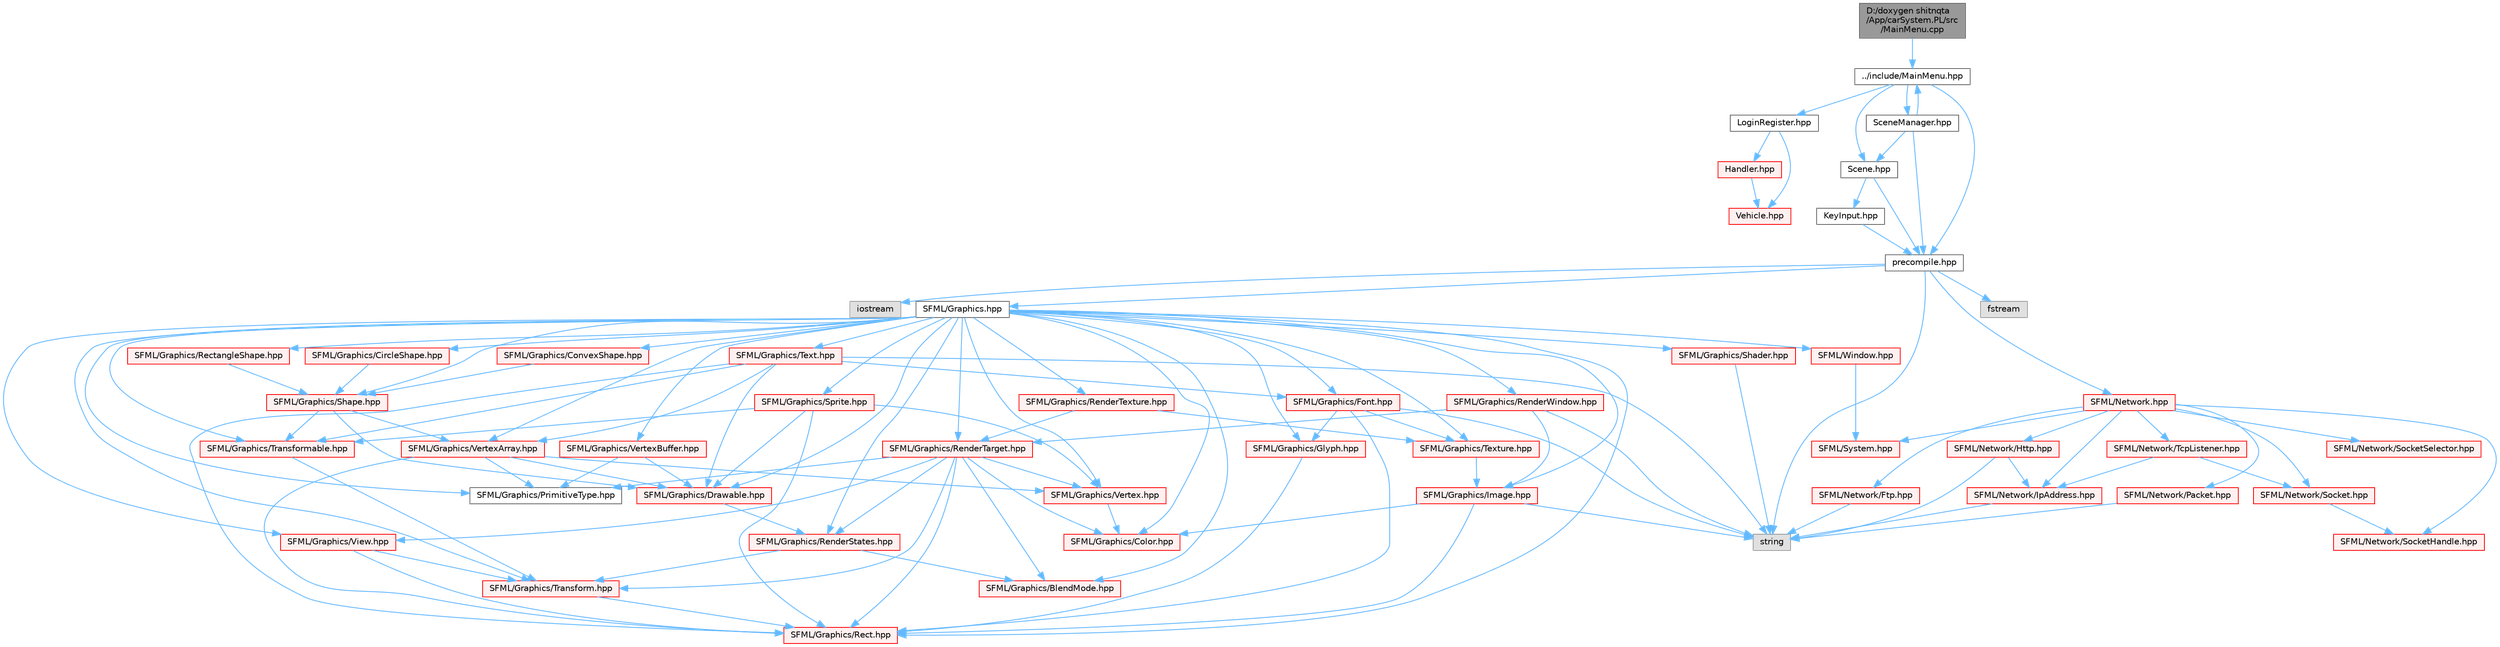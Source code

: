 digraph "D:/doxygen shitnqta/App/carSystem.PL/src/MainMenu.cpp"
{
 // INTERACTIVE_SVG=YES
 // LATEX_PDF_SIZE
  bgcolor="transparent";
  edge [fontname=Helvetica,fontsize=10,labelfontname=Helvetica,labelfontsize=10];
  node [fontname=Helvetica,fontsize=10,shape=box,height=0.2,width=0.4];
  Node1 [id="Node000001",label="D:/doxygen shitnqta\l/App/carSystem.PL/src\l/MainMenu.cpp",height=0.2,width=0.4,color="gray40", fillcolor="grey60", style="filled", fontcolor="black",tooltip=" "];
  Node1 -> Node2 [id="edge1_Node000001_Node000002",color="steelblue1",style="solid",tooltip=" "];
  Node2 [id="Node000002",label="../include/MainMenu.hpp",height=0.2,width=0.4,color="grey40", fillcolor="white", style="filled",URL="$a00284.html",tooltip=" "];
  Node2 -> Node3 [id="edge2_Node000002_Node000003",color="steelblue1",style="solid",tooltip=" "];
  Node3 [id="Node000003",label="precompile.hpp",height=0.2,width=0.4,color="grey40", fillcolor="white", style="filled",URL="$a02200.html",tooltip=" "];
  Node3 -> Node4 [id="edge3_Node000003_Node000004",color="steelblue1",style="solid",tooltip=" "];
  Node4 [id="Node000004",label="iostream",height=0.2,width=0.4,color="grey60", fillcolor="#E0E0E0", style="filled",tooltip=" "];
  Node3 -> Node5 [id="edge4_Node000003_Node000005",color="steelblue1",style="solid",tooltip=" "];
  Node5 [id="Node000005",label="SFML/Graphics.hpp",height=0.2,width=0.4,color="grey40", fillcolor="white", style="filled",URL="$a00452.html",tooltip=" "];
  Node5 -> Node6 [id="edge5_Node000005_Node000006",color="steelblue1",style="solid",tooltip=" "];
  Node6 [id="Node000006",label="SFML/Window.hpp",height=0.2,width=0.4,color="red", fillcolor="#FFF0F0", style="filled",URL="$a00605.html",tooltip=" "];
  Node6 -> Node7 [id="edge6_Node000006_Node000007",color="steelblue1",style="solid",tooltip=" "];
  Node7 [id="Node000007",label="SFML/System.hpp",height=0.2,width=0.4,color="red", fillcolor="#FFF0F0", style="filled",URL="$a00566.html",tooltip=" "];
  Node5 -> Node57 [id="edge7_Node000005_Node000057",color="steelblue1",style="solid",tooltip=" "];
  Node57 [id="Node000057",label="SFML/Graphics/BlendMode.hpp",height=0.2,width=0.4,color="red", fillcolor="#FFF0F0", style="filled",URL="$a00365.html",tooltip=" "];
  Node5 -> Node59 [id="edge8_Node000005_Node000059",color="steelblue1",style="solid",tooltip=" "];
  Node59 [id="Node000059",label="SFML/Graphics/CircleShape.hpp",height=0.2,width=0.4,color="red", fillcolor="#FFF0F0", style="filled",URL="$a00368.html",tooltip=" "];
  Node59 -> Node60 [id="edge9_Node000059_Node000060",color="steelblue1",style="solid",tooltip=" "];
  Node60 [id="Node000060",label="SFML/Graphics/Shape.hpp",height=0.2,width=0.4,color="red", fillcolor="#FFF0F0", style="filled",URL="$a00422.html",tooltip=" "];
  Node60 -> Node61 [id="edge10_Node000060_Node000061",color="steelblue1",style="solid",tooltip=" "];
  Node61 [id="Node000061",label="SFML/Graphics/Drawable.hpp",height=0.2,width=0.4,color="red", fillcolor="#FFF0F0", style="filled",URL="$a00377.html",tooltip=" "];
  Node61 -> Node62 [id="edge11_Node000061_Node000062",color="steelblue1",style="solid",tooltip=" "];
  Node62 [id="Node000062",label="SFML/Graphics/RenderStates.hpp",height=0.2,width=0.4,color="red", fillcolor="#FFF0F0", style="filled",URL="$a00407.html",tooltip=" "];
  Node62 -> Node57 [id="edge12_Node000062_Node000057",color="steelblue1",style="solid",tooltip=" "];
  Node62 -> Node63 [id="edge13_Node000062_Node000063",color="steelblue1",style="solid",tooltip=" "];
  Node63 [id="Node000063",label="SFML/Graphics/Transform.hpp",height=0.2,width=0.4,color="red", fillcolor="#FFF0F0", style="filled",URL="$a00434.html",tooltip=" "];
  Node63 -> Node64 [id="edge14_Node000063_Node000064",color="steelblue1",style="solid",tooltip=" "];
  Node64 [id="Node000064",label="SFML/Graphics/Rect.hpp",height=0.2,width=0.4,color="red", fillcolor="#FFF0F0", style="filled",URL="$a00398.html",tooltip=" "];
  Node60 -> Node66 [id="edge15_Node000060_Node000066",color="steelblue1",style="solid",tooltip=" "];
  Node66 [id="Node000066",label="SFML/Graphics/Transformable.hpp",height=0.2,width=0.4,color="red", fillcolor="#FFF0F0", style="filled",URL="$a00437.html",tooltip=" "];
  Node66 -> Node63 [id="edge16_Node000066_Node000063",color="steelblue1",style="solid",tooltip=" "];
  Node60 -> Node67 [id="edge17_Node000060_Node000067",color="steelblue1",style="solid",tooltip=" "];
  Node67 [id="Node000067",label="SFML/Graphics/VertexArray.hpp",height=0.2,width=0.4,color="red", fillcolor="#FFF0F0", style="filled",URL="$a00443.html",tooltip=" "];
  Node67 -> Node68 [id="edge18_Node000067_Node000068",color="steelblue1",style="solid",tooltip=" "];
  Node68 [id="Node000068",label="SFML/Graphics/Vertex.hpp",height=0.2,width=0.4,color="red", fillcolor="#FFF0F0", style="filled",URL="$a00440.html",tooltip=" "];
  Node68 -> Node69 [id="edge19_Node000068_Node000069",color="steelblue1",style="solid",tooltip=" "];
  Node69 [id="Node000069",label="SFML/Graphics/Color.hpp",height=0.2,width=0.4,color="red", fillcolor="#FFF0F0", style="filled",URL="$a00371.html",tooltip=" "];
  Node67 -> Node70 [id="edge20_Node000067_Node000070",color="steelblue1",style="solid",tooltip=" "];
  Node70 [id="Node000070",label="SFML/Graphics/PrimitiveType.hpp",height=0.2,width=0.4,color="grey40", fillcolor="white", style="filled",URL="$a00395.html",tooltip=" "];
  Node67 -> Node64 [id="edge21_Node000067_Node000064",color="steelblue1",style="solid",tooltip=" "];
  Node67 -> Node61 [id="edge22_Node000067_Node000061",color="steelblue1",style="solid",tooltip=" "];
  Node5 -> Node69 [id="edge23_Node000005_Node000069",color="steelblue1",style="solid",tooltip=" "];
  Node5 -> Node71 [id="edge24_Node000005_Node000071",color="steelblue1",style="solid",tooltip=" "];
  Node71 [id="Node000071",label="SFML/Graphics/ConvexShape.hpp",height=0.2,width=0.4,color="red", fillcolor="#FFF0F0", style="filled",URL="$a00374.html",tooltip=" "];
  Node71 -> Node60 [id="edge25_Node000071_Node000060",color="steelblue1",style="solid",tooltip=" "];
  Node5 -> Node61 [id="edge26_Node000005_Node000061",color="steelblue1",style="solid",tooltip=" "];
  Node5 -> Node72 [id="edge27_Node000005_Node000072",color="steelblue1",style="solid",tooltip=" "];
  Node72 [id="Node000072",label="SFML/Graphics/Font.hpp",height=0.2,width=0.4,color="red", fillcolor="#FFF0F0", style="filled",URL="$a00380.html",tooltip=" "];
  Node72 -> Node73 [id="edge28_Node000072_Node000073",color="steelblue1",style="solid",tooltip=" "];
  Node73 [id="Node000073",label="SFML/Graphics/Glyph.hpp",height=0.2,width=0.4,color="red", fillcolor="#FFF0F0", style="filled",URL="$a00389.html",tooltip=" "];
  Node73 -> Node64 [id="edge29_Node000073_Node000064",color="steelblue1",style="solid",tooltip=" "];
  Node72 -> Node74 [id="edge30_Node000072_Node000074",color="steelblue1",style="solid",tooltip=" "];
  Node74 [id="Node000074",label="SFML/Graphics/Texture.hpp",height=0.2,width=0.4,color="red", fillcolor="#FFF0F0", style="filled",URL="$a00431.html",tooltip=" "];
  Node74 -> Node75 [id="edge31_Node000074_Node000075",color="steelblue1",style="solid",tooltip=" "];
  Node75 [id="Node000075",label="SFML/Graphics/Image.hpp",height=0.2,width=0.4,color="red", fillcolor="#FFF0F0", style="filled",URL="$a00392.html",tooltip=" "];
  Node75 -> Node69 [id="edge32_Node000075_Node000069",color="steelblue1",style="solid",tooltip=" "];
  Node75 -> Node64 [id="edge33_Node000075_Node000064",color="steelblue1",style="solid",tooltip=" "];
  Node75 -> Node18 [id="edge34_Node000075_Node000018",color="steelblue1",style="solid",tooltip=" "];
  Node18 [id="Node000018",label="string",height=0.2,width=0.4,color="grey60", fillcolor="#E0E0E0", style="filled",tooltip=" "];
  Node72 -> Node64 [id="edge35_Node000072_Node000064",color="steelblue1",style="solid",tooltip=" "];
  Node72 -> Node18 [id="edge36_Node000072_Node000018",color="steelblue1",style="solid",tooltip=" "];
  Node5 -> Node73 [id="edge37_Node000005_Node000073",color="steelblue1",style="solid",tooltip=" "];
  Node5 -> Node75 [id="edge38_Node000005_Node000075",color="steelblue1",style="solid",tooltip=" "];
  Node5 -> Node70 [id="edge39_Node000005_Node000070",color="steelblue1",style="solid",tooltip=" "];
  Node5 -> Node64 [id="edge40_Node000005_Node000064",color="steelblue1",style="solid",tooltip=" "];
  Node5 -> Node77 [id="edge41_Node000005_Node000077",color="steelblue1",style="solid",tooltip=" "];
  Node77 [id="Node000077",label="SFML/Graphics/RectangleShape.hpp",height=0.2,width=0.4,color="red", fillcolor="#FFF0F0", style="filled",URL="$a00404.html",tooltip=" "];
  Node77 -> Node60 [id="edge42_Node000077_Node000060",color="steelblue1",style="solid",tooltip=" "];
  Node5 -> Node62 [id="edge43_Node000005_Node000062",color="steelblue1",style="solid",tooltip=" "];
  Node5 -> Node78 [id="edge44_Node000005_Node000078",color="steelblue1",style="solid",tooltip=" "];
  Node78 [id="Node000078",label="SFML/Graphics/RenderTarget.hpp",height=0.2,width=0.4,color="red", fillcolor="#FFF0F0", style="filled",URL="$a00410.html",tooltip=" "];
  Node78 -> Node69 [id="edge45_Node000078_Node000069",color="steelblue1",style="solid",tooltip=" "];
  Node78 -> Node64 [id="edge46_Node000078_Node000064",color="steelblue1",style="solid",tooltip=" "];
  Node78 -> Node79 [id="edge47_Node000078_Node000079",color="steelblue1",style="solid",tooltip=" "];
  Node79 [id="Node000079",label="SFML/Graphics/View.hpp",height=0.2,width=0.4,color="red", fillcolor="#FFF0F0", style="filled",URL="$a00449.html",tooltip=" "];
  Node79 -> Node64 [id="edge48_Node000079_Node000064",color="steelblue1",style="solid",tooltip=" "];
  Node79 -> Node63 [id="edge49_Node000079_Node000063",color="steelblue1",style="solid",tooltip=" "];
  Node78 -> Node63 [id="edge50_Node000078_Node000063",color="steelblue1",style="solid",tooltip=" "];
  Node78 -> Node57 [id="edge51_Node000078_Node000057",color="steelblue1",style="solid",tooltip=" "];
  Node78 -> Node62 [id="edge52_Node000078_Node000062",color="steelblue1",style="solid",tooltip=" "];
  Node78 -> Node70 [id="edge53_Node000078_Node000070",color="steelblue1",style="solid",tooltip=" "];
  Node78 -> Node68 [id="edge54_Node000078_Node000068",color="steelblue1",style="solid",tooltip=" "];
  Node5 -> Node80 [id="edge55_Node000005_Node000080",color="steelblue1",style="solid",tooltip=" "];
  Node80 [id="Node000080",label="SFML/Graphics/RenderTexture.hpp",height=0.2,width=0.4,color="red", fillcolor="#FFF0F0", style="filled",URL="$a00413.html",tooltip=" "];
  Node80 -> Node74 [id="edge56_Node000080_Node000074",color="steelblue1",style="solid",tooltip=" "];
  Node80 -> Node78 [id="edge57_Node000080_Node000078",color="steelblue1",style="solid",tooltip=" "];
  Node5 -> Node81 [id="edge58_Node000005_Node000081",color="steelblue1",style="solid",tooltip=" "];
  Node81 [id="Node000081",label="SFML/Graphics/RenderWindow.hpp",height=0.2,width=0.4,color="red", fillcolor="#FFF0F0", style="filled",URL="$a00416.html",tooltip=" "];
  Node81 -> Node78 [id="edge59_Node000081_Node000078",color="steelblue1",style="solid",tooltip=" "];
  Node81 -> Node75 [id="edge60_Node000081_Node000075",color="steelblue1",style="solid",tooltip=" "];
  Node81 -> Node18 [id="edge61_Node000081_Node000018",color="steelblue1",style="solid",tooltip=" "];
  Node5 -> Node82 [id="edge62_Node000005_Node000082",color="steelblue1",style="solid",tooltip=" "];
  Node82 [id="Node000082",label="SFML/Graphics/Shader.hpp",height=0.2,width=0.4,color="red", fillcolor="#FFF0F0", style="filled",URL="$a00419.html",tooltip=" "];
  Node82 -> Node18 [id="edge63_Node000082_Node000018",color="steelblue1",style="solid",tooltip=" "];
  Node5 -> Node60 [id="edge64_Node000005_Node000060",color="steelblue1",style="solid",tooltip=" "];
  Node5 -> Node85 [id="edge65_Node000005_Node000085",color="steelblue1",style="solid",tooltip=" "];
  Node85 [id="Node000085",label="SFML/Graphics/Sprite.hpp",height=0.2,width=0.4,color="red", fillcolor="#FFF0F0", style="filled",URL="$a00425.html",tooltip=" "];
  Node85 -> Node61 [id="edge66_Node000085_Node000061",color="steelblue1",style="solid",tooltip=" "];
  Node85 -> Node66 [id="edge67_Node000085_Node000066",color="steelblue1",style="solid",tooltip=" "];
  Node85 -> Node68 [id="edge68_Node000085_Node000068",color="steelblue1",style="solid",tooltip=" "];
  Node85 -> Node64 [id="edge69_Node000085_Node000064",color="steelblue1",style="solid",tooltip=" "];
  Node5 -> Node86 [id="edge70_Node000005_Node000086",color="steelblue1",style="solid",tooltip=" "];
  Node86 [id="Node000086",label="SFML/Graphics/Text.hpp",height=0.2,width=0.4,color="red", fillcolor="#FFF0F0", style="filled",URL="$a00428.html",tooltip=" "];
  Node86 -> Node61 [id="edge71_Node000086_Node000061",color="steelblue1",style="solid",tooltip=" "];
  Node86 -> Node66 [id="edge72_Node000086_Node000066",color="steelblue1",style="solid",tooltip=" "];
  Node86 -> Node72 [id="edge73_Node000086_Node000072",color="steelblue1",style="solid",tooltip=" "];
  Node86 -> Node64 [id="edge74_Node000086_Node000064",color="steelblue1",style="solid",tooltip=" "];
  Node86 -> Node67 [id="edge75_Node000086_Node000067",color="steelblue1",style="solid",tooltip=" "];
  Node86 -> Node18 [id="edge76_Node000086_Node000018",color="steelblue1",style="solid",tooltip=" "];
  Node5 -> Node74 [id="edge77_Node000005_Node000074",color="steelblue1",style="solid",tooltip=" "];
  Node5 -> Node63 [id="edge78_Node000005_Node000063",color="steelblue1",style="solid",tooltip=" "];
  Node5 -> Node66 [id="edge79_Node000005_Node000066",color="steelblue1",style="solid",tooltip=" "];
  Node5 -> Node68 [id="edge80_Node000005_Node000068",color="steelblue1",style="solid",tooltip=" "];
  Node5 -> Node67 [id="edge81_Node000005_Node000067",color="steelblue1",style="solid",tooltip=" "];
  Node5 -> Node87 [id="edge82_Node000005_Node000087",color="steelblue1",style="solid",tooltip=" "];
  Node87 [id="Node000087",label="SFML/Graphics/VertexBuffer.hpp",height=0.2,width=0.4,color="red", fillcolor="#FFF0F0", style="filled",URL="$a00446.html",tooltip=" "];
  Node87 -> Node70 [id="edge83_Node000087_Node000070",color="steelblue1",style="solid",tooltip=" "];
  Node87 -> Node61 [id="edge84_Node000087_Node000061",color="steelblue1",style="solid",tooltip=" "];
  Node5 -> Node79 [id="edge85_Node000005_Node000079",color="steelblue1",style="solid",tooltip=" "];
  Node3 -> Node18 [id="edge86_Node000003_Node000018",color="steelblue1",style="solid",tooltip=" "];
  Node3 -> Node88 [id="edge87_Node000003_Node000088",color="steelblue1",style="solid",tooltip=" "];
  Node88 [id="Node000088",label="SFML/Network.hpp",height=0.2,width=0.4,color="red", fillcolor="#FFF0F0", style="filled",URL="$a00488.html",tooltip=" "];
  Node88 -> Node7 [id="edge88_Node000088_Node000007",color="steelblue1",style="solid",tooltip=" "];
  Node88 -> Node89 [id="edge89_Node000088_Node000089",color="steelblue1",style="solid",tooltip=" "];
  Node89 [id="Node000089",label="SFML/Network/Ftp.hpp",height=0.2,width=0.4,color="red", fillcolor="#FFF0F0", style="filled",URL="$a00458.html",tooltip=" "];
  Node89 -> Node18 [id="edge90_Node000089_Node000018",color="steelblue1",style="solid",tooltip=" "];
  Node88 -> Node94 [id="edge91_Node000088_Node000094",color="steelblue1",style="solid",tooltip=" "];
  Node94 [id="Node000094",label="SFML/Network/Http.hpp",height=0.2,width=0.4,color="red", fillcolor="#FFF0F0", style="filled",URL="$a00461.html",tooltip=" "];
  Node94 -> Node95 [id="edge92_Node000094_Node000095",color="steelblue1",style="solid",tooltip=" "];
  Node95 [id="Node000095",label="SFML/Network/IpAddress.hpp",height=0.2,width=0.4,color="red", fillcolor="#FFF0F0", style="filled",URL="$a00464.html",tooltip=" "];
  Node95 -> Node18 [id="edge93_Node000095_Node000018",color="steelblue1",style="solid",tooltip=" "];
  Node94 -> Node18 [id="edge94_Node000094_Node000018",color="steelblue1",style="solid",tooltip=" "];
  Node88 -> Node95 [id="edge95_Node000088_Node000095",color="steelblue1",style="solid",tooltip=" "];
  Node88 -> Node97 [id="edge96_Node000088_Node000097",color="steelblue1",style="solid",tooltip=" "];
  Node97 [id="Node000097",label="SFML/Network/Packet.hpp",height=0.2,width=0.4,color="red", fillcolor="#FFF0F0", style="filled",URL="$a00467.html",tooltip=" "];
  Node97 -> Node18 [id="edge97_Node000097_Node000018",color="steelblue1",style="solid",tooltip=" "];
  Node88 -> Node92 [id="edge98_Node000088_Node000092",color="steelblue1",style="solid",tooltip=" "];
  Node92 [id="Node000092",label="SFML/Network/Socket.hpp",height=0.2,width=0.4,color="red", fillcolor="#FFF0F0", style="filled",URL="$a00470.html",tooltip=" "];
  Node92 -> Node93 [id="edge99_Node000092_Node000093",color="steelblue1",style="solid",tooltip=" "];
  Node93 [id="Node000093",label="SFML/Network/SocketHandle.hpp",height=0.2,width=0.4,color="red", fillcolor="#FFF0F0", style="filled",URL="$a00473.html",tooltip=" "];
  Node88 -> Node93 [id="edge100_Node000088_Node000093",color="steelblue1",style="solid",tooltip=" "];
  Node88 -> Node98 [id="edge101_Node000088_Node000098",color="steelblue1",style="solid",tooltip=" "];
  Node98 [id="Node000098",label="SFML/Network/SocketSelector.hpp",height=0.2,width=0.4,color="red", fillcolor="#FFF0F0", style="filled",URL="$a00476.html",tooltip=" "];
  Node88 -> Node99 [id="edge102_Node000088_Node000099",color="steelblue1",style="solid",tooltip=" "];
  Node99 [id="Node000099",label="SFML/Network/TcpListener.hpp",height=0.2,width=0.4,color="red", fillcolor="#FFF0F0", style="filled",URL="$a00479.html",tooltip=" "];
  Node99 -> Node92 [id="edge103_Node000099_Node000092",color="steelblue1",style="solid",tooltip=" "];
  Node99 -> Node95 [id="edge104_Node000099_Node000095",color="steelblue1",style="solid",tooltip=" "];
  Node3 -> Node101 [id="edge105_Node000003_Node000101",color="steelblue1",style="solid",tooltip=" "];
  Node101 [id="Node000101",label="fstream",height=0.2,width=0.4,color="grey60", fillcolor="#E0E0E0", style="filled",tooltip=" "];
  Node2 -> Node102 [id="edge106_Node000002_Node000102",color="steelblue1",style="solid",tooltip=" "];
  Node102 [id="Node000102",label="Scene.hpp",height=0.2,width=0.4,color="grey40", fillcolor="white", style="filled",URL="$a00302.html",tooltip=" "];
  Node102 -> Node3 [id="edge107_Node000102_Node000003",color="steelblue1",style="solid",tooltip=" "];
  Node102 -> Node103 [id="edge108_Node000102_Node000103",color="steelblue1",style="solid",tooltip=" "];
  Node103 [id="Node000103",label="KeyInput.hpp",height=0.2,width=0.4,color="grey40", fillcolor="white", style="filled",URL="$a00275.html",tooltip=" "];
  Node103 -> Node3 [id="edge109_Node000103_Node000003",color="steelblue1",style="solid",tooltip=" "];
  Node2 -> Node104 [id="edge110_Node000002_Node000104",color="steelblue1",style="solid",tooltip=" "];
  Node104 [id="Node000104",label="LoginRegister.hpp",height=0.2,width=0.4,color="grey40", fillcolor="white", style="filled",URL="$a00281.html",tooltip=" "];
  Node104 -> Node105 [id="edge111_Node000104_Node000105",color="steelblue1",style="solid",tooltip=" "];
  Node105 [id="Node000105",label="Handler.hpp",height=0.2,width=0.4,color="red", fillcolor="#FFF0F0", style="filled",URL="$a00002.html",tooltip=" "];
  Node105 -> Node225 [id="edge112_Node000105_Node000225",color="steelblue1",style="solid",tooltip=" "];
  Node225 [id="Node000225",label="Vehicle.hpp",height=0.2,width=0.4,color="red", fillcolor="#FFF0F0", style="filled",URL="$a00269.html",tooltip=" "];
  Node104 -> Node225 [id="edge113_Node000104_Node000225",color="steelblue1",style="solid",tooltip=" "];
  Node2 -> Node226 [id="edge114_Node000002_Node000226",color="steelblue1",style="solid",tooltip=" "];
  Node226 [id="Node000226",label="SceneManager.hpp",height=0.2,width=0.4,color="grey40", fillcolor="white", style="filled",URL="$a00305.html",tooltip=" "];
  Node226 -> Node3 [id="edge115_Node000226_Node000003",color="steelblue1",style="solid",tooltip=" "];
  Node226 -> Node102 [id="edge116_Node000226_Node000102",color="steelblue1",style="solid",tooltip=" "];
  Node226 -> Node2 [id="edge117_Node000226_Node000002",color="steelblue1",style="solid",tooltip=" "];
}

